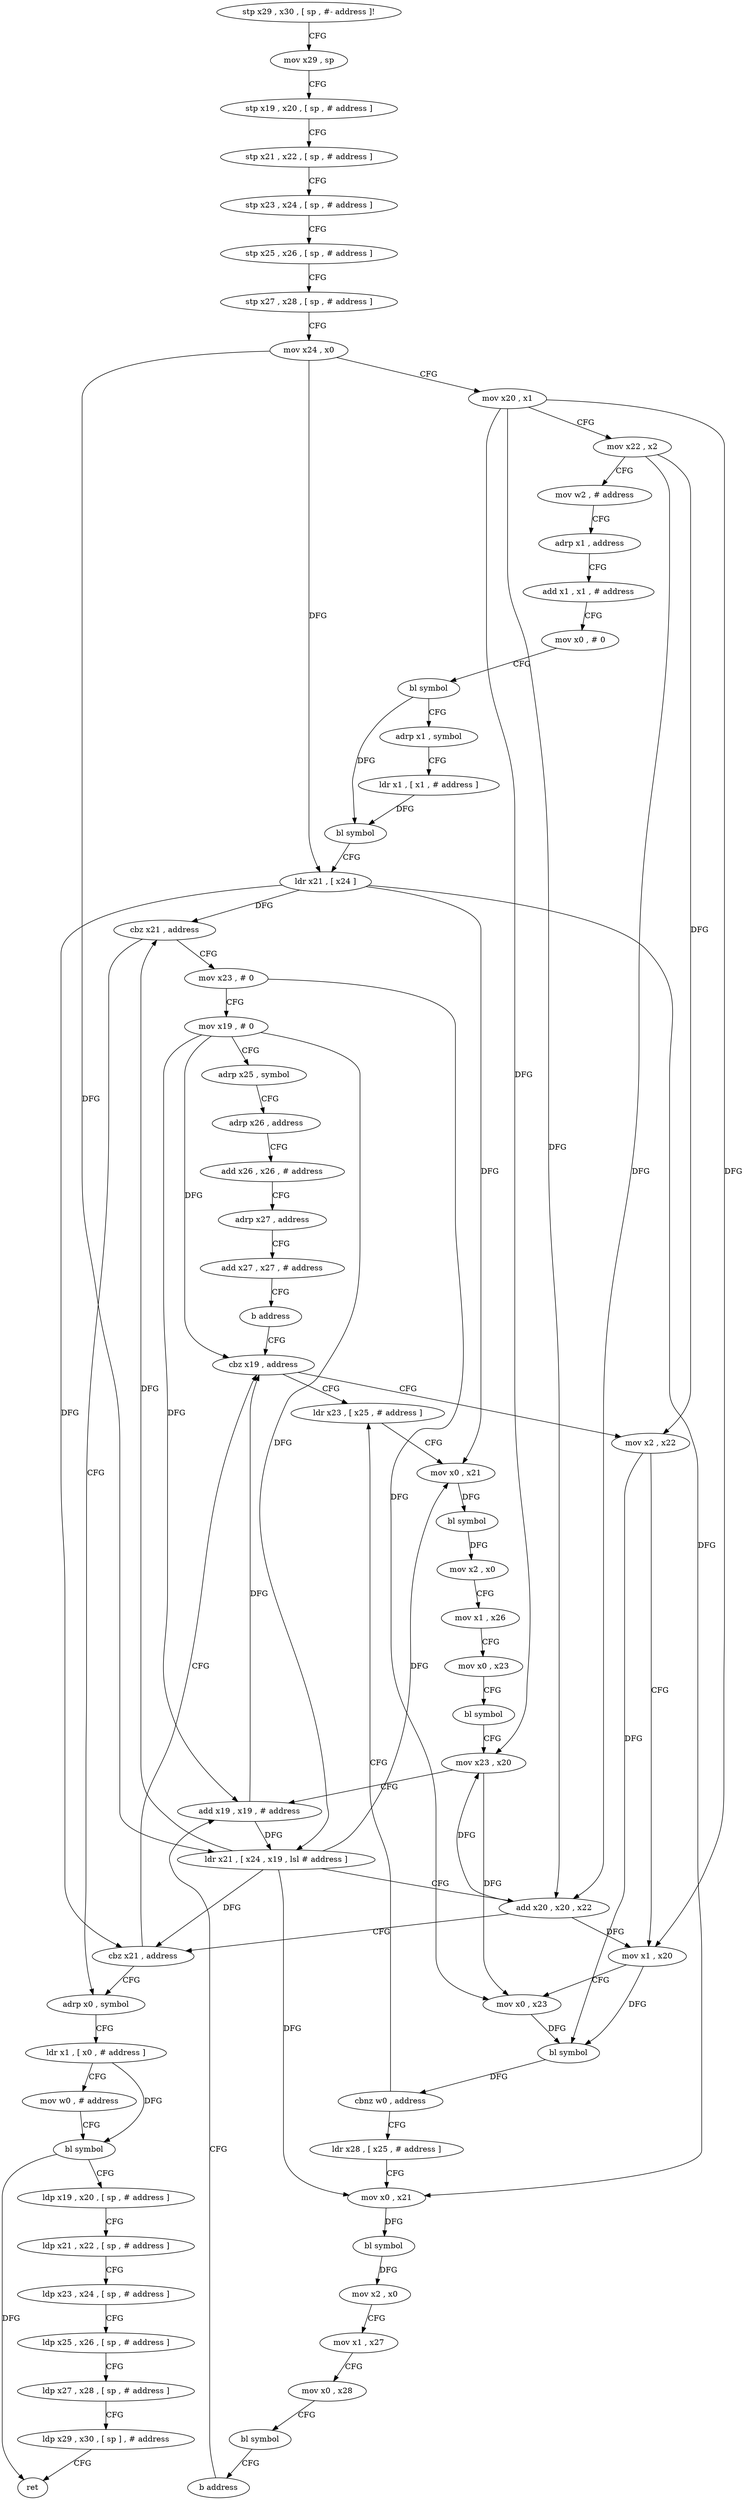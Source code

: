 digraph "func" {
"4314400" [label = "stp x29 , x30 , [ sp , #- address ]!" ]
"4314404" [label = "mov x29 , sp" ]
"4314408" [label = "stp x19 , x20 , [ sp , # address ]" ]
"4314412" [label = "stp x21 , x22 , [ sp , # address ]" ]
"4314416" [label = "stp x23 , x24 , [ sp , # address ]" ]
"4314420" [label = "stp x25 , x26 , [ sp , # address ]" ]
"4314424" [label = "stp x27 , x28 , [ sp , # address ]" ]
"4314428" [label = "mov x24 , x0" ]
"4314432" [label = "mov x20 , x1" ]
"4314436" [label = "mov x22 , x2" ]
"4314440" [label = "mov w2 , # address" ]
"4314444" [label = "adrp x1 , address" ]
"4314448" [label = "add x1 , x1 , # address" ]
"4314452" [label = "mov x0 , # 0" ]
"4314456" [label = "bl symbol" ]
"4314460" [label = "adrp x1 , symbol" ]
"4314464" [label = "ldr x1 , [ x1 , # address ]" ]
"4314468" [label = "bl symbol" ]
"4314472" [label = "ldr x21 , [ x24 ]" ]
"4314476" [label = "cbz x21 , address" ]
"4314616" [label = "adrp x0 , symbol" ]
"4314480" [label = "mov x23 , # 0" ]
"4314620" [label = "ldr x1 , [ x0 , # address ]" ]
"4314624" [label = "mov w0 , # address" ]
"4314628" [label = "bl symbol" ]
"4314632" [label = "ldp x19 , x20 , [ sp , # address ]" ]
"4314636" [label = "ldp x21 , x22 , [ sp , # address ]" ]
"4314640" [label = "ldp x23 , x24 , [ sp , # address ]" ]
"4314644" [label = "ldp x25 , x26 , [ sp , # address ]" ]
"4314648" [label = "ldp x27 , x28 , [ sp , # address ]" ]
"4314652" [label = "ldp x29 , x30 , [ sp ] , # address" ]
"4314656" [label = "ret" ]
"4314484" [label = "mov x19 , # 0" ]
"4314488" [label = "adrp x25 , symbol" ]
"4314492" [label = "adrp x26 , address" ]
"4314496" [label = "add x26 , x26 , # address" ]
"4314500" [label = "adrp x27 , address" ]
"4314504" [label = "add x27 , x27 , # address" ]
"4314508" [label = "b address" ]
"4314560" [label = "cbz x19 , address" ]
"4314512" [label = "ldr x23 , [ x25 , # address ]" ]
"4314564" [label = "mov x2 , x22" ]
"4314516" [label = "mov x0 , x21" ]
"4314520" [label = "bl symbol" ]
"4314524" [label = "mov x2 , x0" ]
"4314528" [label = "mov x1 , x26" ]
"4314532" [label = "mov x0 , x23" ]
"4314536" [label = "bl symbol" ]
"4314540" [label = "mov x23 , x20" ]
"4314544" [label = "add x19 , x19 , # address" ]
"4314568" [label = "mov x1 , x20" ]
"4314572" [label = "mov x0 , x23" ]
"4314576" [label = "bl symbol" ]
"4314580" [label = "cbnz w0 , address" ]
"4314584" [label = "ldr x28 , [ x25 , # address ]" ]
"4314588" [label = "mov x0 , x21" ]
"4314592" [label = "bl symbol" ]
"4314596" [label = "mov x2 , x0" ]
"4314600" [label = "mov x1 , x27" ]
"4314604" [label = "mov x0 , x28" ]
"4314608" [label = "bl symbol" ]
"4314612" [label = "b address" ]
"4314548" [label = "ldr x21 , [ x24 , x19 , lsl # address ]" ]
"4314552" [label = "add x20 , x20 , x22" ]
"4314556" [label = "cbz x21 , address" ]
"4314400" -> "4314404" [ label = "CFG" ]
"4314404" -> "4314408" [ label = "CFG" ]
"4314408" -> "4314412" [ label = "CFG" ]
"4314412" -> "4314416" [ label = "CFG" ]
"4314416" -> "4314420" [ label = "CFG" ]
"4314420" -> "4314424" [ label = "CFG" ]
"4314424" -> "4314428" [ label = "CFG" ]
"4314428" -> "4314432" [ label = "CFG" ]
"4314428" -> "4314472" [ label = "DFG" ]
"4314428" -> "4314548" [ label = "DFG" ]
"4314432" -> "4314436" [ label = "CFG" ]
"4314432" -> "4314540" [ label = "DFG" ]
"4314432" -> "4314568" [ label = "DFG" ]
"4314432" -> "4314552" [ label = "DFG" ]
"4314436" -> "4314440" [ label = "CFG" ]
"4314436" -> "4314564" [ label = "DFG" ]
"4314436" -> "4314552" [ label = "DFG" ]
"4314440" -> "4314444" [ label = "CFG" ]
"4314444" -> "4314448" [ label = "CFG" ]
"4314448" -> "4314452" [ label = "CFG" ]
"4314452" -> "4314456" [ label = "CFG" ]
"4314456" -> "4314460" [ label = "CFG" ]
"4314456" -> "4314468" [ label = "DFG" ]
"4314460" -> "4314464" [ label = "CFG" ]
"4314464" -> "4314468" [ label = "DFG" ]
"4314468" -> "4314472" [ label = "CFG" ]
"4314472" -> "4314476" [ label = "DFG" ]
"4314472" -> "4314516" [ label = "DFG" ]
"4314472" -> "4314556" [ label = "DFG" ]
"4314472" -> "4314588" [ label = "DFG" ]
"4314476" -> "4314616" [ label = "CFG" ]
"4314476" -> "4314480" [ label = "CFG" ]
"4314616" -> "4314620" [ label = "CFG" ]
"4314480" -> "4314484" [ label = "CFG" ]
"4314480" -> "4314572" [ label = "DFG" ]
"4314620" -> "4314624" [ label = "CFG" ]
"4314620" -> "4314628" [ label = "DFG" ]
"4314624" -> "4314628" [ label = "CFG" ]
"4314628" -> "4314632" [ label = "CFG" ]
"4314628" -> "4314656" [ label = "DFG" ]
"4314632" -> "4314636" [ label = "CFG" ]
"4314636" -> "4314640" [ label = "CFG" ]
"4314640" -> "4314644" [ label = "CFG" ]
"4314644" -> "4314648" [ label = "CFG" ]
"4314648" -> "4314652" [ label = "CFG" ]
"4314652" -> "4314656" [ label = "CFG" ]
"4314484" -> "4314488" [ label = "CFG" ]
"4314484" -> "4314560" [ label = "DFG" ]
"4314484" -> "4314544" [ label = "DFG" ]
"4314484" -> "4314548" [ label = "DFG" ]
"4314488" -> "4314492" [ label = "CFG" ]
"4314492" -> "4314496" [ label = "CFG" ]
"4314496" -> "4314500" [ label = "CFG" ]
"4314500" -> "4314504" [ label = "CFG" ]
"4314504" -> "4314508" [ label = "CFG" ]
"4314508" -> "4314560" [ label = "CFG" ]
"4314560" -> "4314512" [ label = "CFG" ]
"4314560" -> "4314564" [ label = "CFG" ]
"4314512" -> "4314516" [ label = "CFG" ]
"4314564" -> "4314568" [ label = "CFG" ]
"4314564" -> "4314576" [ label = "DFG" ]
"4314516" -> "4314520" [ label = "DFG" ]
"4314520" -> "4314524" [ label = "DFG" ]
"4314524" -> "4314528" [ label = "CFG" ]
"4314528" -> "4314532" [ label = "CFG" ]
"4314532" -> "4314536" [ label = "CFG" ]
"4314536" -> "4314540" [ label = "CFG" ]
"4314540" -> "4314544" [ label = "CFG" ]
"4314540" -> "4314572" [ label = "DFG" ]
"4314544" -> "4314548" [ label = "DFG" ]
"4314544" -> "4314560" [ label = "DFG" ]
"4314568" -> "4314572" [ label = "CFG" ]
"4314568" -> "4314576" [ label = "DFG" ]
"4314572" -> "4314576" [ label = "DFG" ]
"4314576" -> "4314580" [ label = "DFG" ]
"4314580" -> "4314512" [ label = "CFG" ]
"4314580" -> "4314584" [ label = "CFG" ]
"4314584" -> "4314588" [ label = "CFG" ]
"4314588" -> "4314592" [ label = "DFG" ]
"4314592" -> "4314596" [ label = "DFG" ]
"4314596" -> "4314600" [ label = "CFG" ]
"4314600" -> "4314604" [ label = "CFG" ]
"4314604" -> "4314608" [ label = "CFG" ]
"4314608" -> "4314612" [ label = "CFG" ]
"4314612" -> "4314544" [ label = "CFG" ]
"4314548" -> "4314552" [ label = "CFG" ]
"4314548" -> "4314476" [ label = "DFG" ]
"4314548" -> "4314516" [ label = "DFG" ]
"4314548" -> "4314556" [ label = "DFG" ]
"4314548" -> "4314588" [ label = "DFG" ]
"4314552" -> "4314556" [ label = "CFG" ]
"4314552" -> "4314540" [ label = "DFG" ]
"4314552" -> "4314568" [ label = "DFG" ]
"4314556" -> "4314616" [ label = "CFG" ]
"4314556" -> "4314560" [ label = "CFG" ]
}
